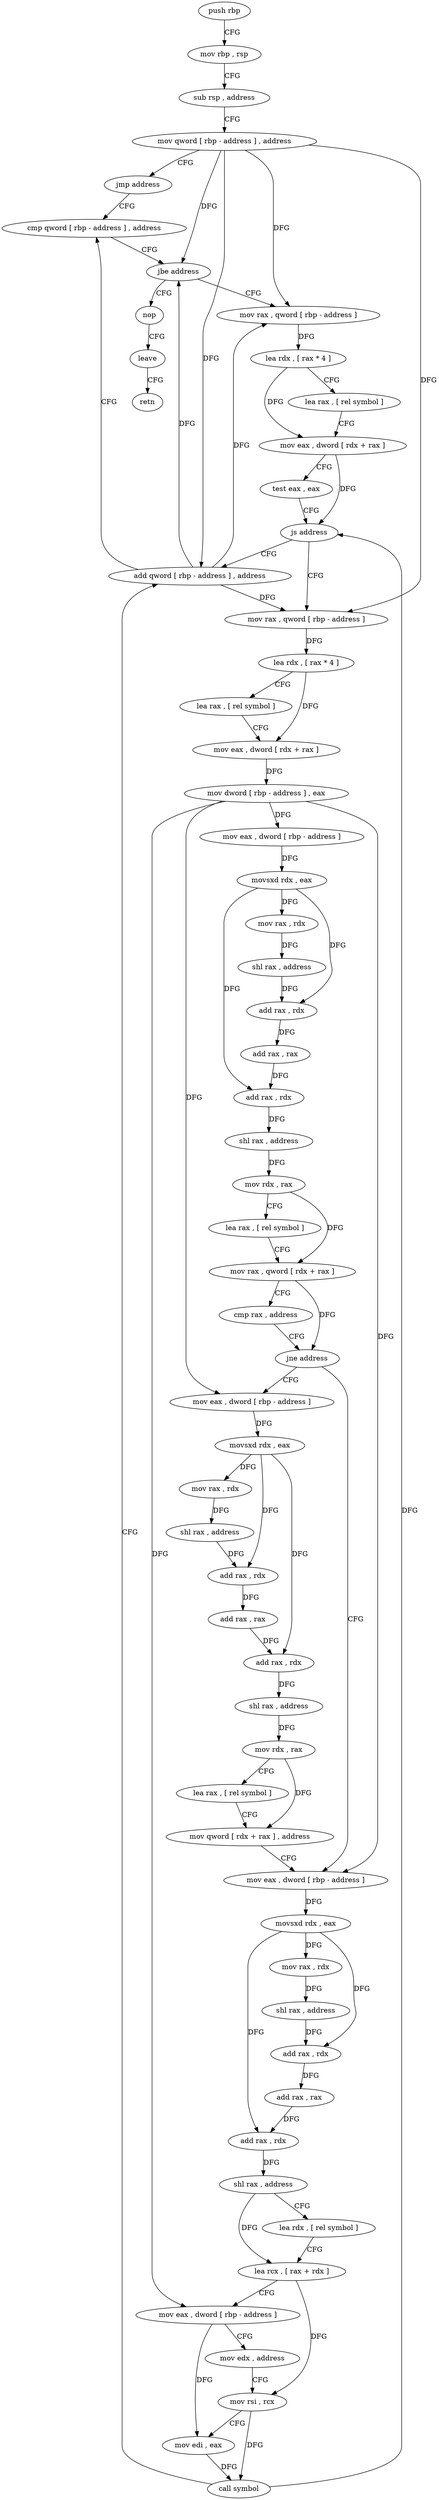 digraph "func" {
"210666" [label = "push rbp" ]
"210667" [label = "mov rbp , rsp" ]
"210670" [label = "sub rsp , address" ]
"210674" [label = "mov qword [ rbp - address ] , address" ]
"210682" [label = "jmp address" ]
"210892" [label = "cmp qword [ rbp - address ] , address" ]
"210897" [label = "jbe address" ]
"210687" [label = "mov rax , qword [ rbp - address ]" ]
"210903" [label = "nop" ]
"210691" [label = "lea rdx , [ rax * 4 ]" ]
"210699" [label = "lea rax , [ rel symbol ]" ]
"210706" [label = "mov eax , dword [ rdx + rax ]" ]
"210709" [label = "test eax , eax" ]
"210711" [label = "js address" ]
"210887" [label = "add qword [ rbp - address ] , address" ]
"210717" [label = "mov rax , qword [ rbp - address ]" ]
"210904" [label = "leave" ]
"210905" [label = "retn" ]
"210721" [label = "lea rdx , [ rax * 4 ]" ]
"210729" [label = "lea rax , [ rel symbol ]" ]
"210736" [label = "mov eax , dword [ rdx + rax ]" ]
"210739" [label = "mov dword [ rbp - address ] , eax" ]
"210742" [label = "mov eax , dword [ rbp - address ]" ]
"210745" [label = "movsxd rdx , eax" ]
"210748" [label = "mov rax , rdx" ]
"210751" [label = "shl rax , address" ]
"210755" [label = "add rax , rdx" ]
"210758" [label = "add rax , rax" ]
"210761" [label = "add rax , rdx" ]
"210764" [label = "shl rax , address" ]
"210768" [label = "mov rdx , rax" ]
"210771" [label = "lea rax , [ rel symbol ]" ]
"210778" [label = "mov rax , qword [ rdx + rax ]" ]
"210782" [label = "cmp rax , address" ]
"210786" [label = "jne address" ]
"210832" [label = "mov eax , dword [ rbp - address ]" ]
"210788" [label = "mov eax , dword [ rbp - address ]" ]
"210835" [label = "movsxd rdx , eax" ]
"210838" [label = "mov rax , rdx" ]
"210841" [label = "shl rax , address" ]
"210845" [label = "add rax , rdx" ]
"210848" [label = "add rax , rax" ]
"210851" [label = "add rax , rdx" ]
"210854" [label = "shl rax , address" ]
"210858" [label = "lea rdx , [ rel symbol ]" ]
"210865" [label = "lea rcx , [ rax + rdx ]" ]
"210869" [label = "mov eax , dword [ rbp - address ]" ]
"210872" [label = "mov edx , address" ]
"210877" [label = "mov rsi , rcx" ]
"210880" [label = "mov edi , eax" ]
"210882" [label = "call symbol" ]
"210791" [label = "movsxd rdx , eax" ]
"210794" [label = "mov rax , rdx" ]
"210797" [label = "shl rax , address" ]
"210801" [label = "add rax , rdx" ]
"210804" [label = "add rax , rax" ]
"210807" [label = "add rax , rdx" ]
"210810" [label = "shl rax , address" ]
"210814" [label = "mov rdx , rax" ]
"210817" [label = "lea rax , [ rel symbol ]" ]
"210824" [label = "mov qword [ rdx + rax ] , address" ]
"210666" -> "210667" [ label = "CFG" ]
"210667" -> "210670" [ label = "CFG" ]
"210670" -> "210674" [ label = "CFG" ]
"210674" -> "210682" [ label = "CFG" ]
"210674" -> "210897" [ label = "DFG" ]
"210674" -> "210687" [ label = "DFG" ]
"210674" -> "210887" [ label = "DFG" ]
"210674" -> "210717" [ label = "DFG" ]
"210682" -> "210892" [ label = "CFG" ]
"210892" -> "210897" [ label = "CFG" ]
"210897" -> "210687" [ label = "CFG" ]
"210897" -> "210903" [ label = "CFG" ]
"210687" -> "210691" [ label = "DFG" ]
"210903" -> "210904" [ label = "CFG" ]
"210691" -> "210699" [ label = "CFG" ]
"210691" -> "210706" [ label = "DFG" ]
"210699" -> "210706" [ label = "CFG" ]
"210706" -> "210709" [ label = "CFG" ]
"210706" -> "210711" [ label = "DFG" ]
"210709" -> "210711" [ label = "CFG" ]
"210711" -> "210887" [ label = "CFG" ]
"210711" -> "210717" [ label = "CFG" ]
"210887" -> "210892" [ label = "CFG" ]
"210887" -> "210897" [ label = "DFG" ]
"210887" -> "210687" [ label = "DFG" ]
"210887" -> "210717" [ label = "DFG" ]
"210717" -> "210721" [ label = "DFG" ]
"210904" -> "210905" [ label = "CFG" ]
"210721" -> "210729" [ label = "CFG" ]
"210721" -> "210736" [ label = "DFG" ]
"210729" -> "210736" [ label = "CFG" ]
"210736" -> "210739" [ label = "DFG" ]
"210739" -> "210742" [ label = "DFG" ]
"210739" -> "210832" [ label = "DFG" ]
"210739" -> "210869" [ label = "DFG" ]
"210739" -> "210788" [ label = "DFG" ]
"210742" -> "210745" [ label = "DFG" ]
"210745" -> "210748" [ label = "DFG" ]
"210745" -> "210755" [ label = "DFG" ]
"210745" -> "210761" [ label = "DFG" ]
"210748" -> "210751" [ label = "DFG" ]
"210751" -> "210755" [ label = "DFG" ]
"210755" -> "210758" [ label = "DFG" ]
"210758" -> "210761" [ label = "DFG" ]
"210761" -> "210764" [ label = "DFG" ]
"210764" -> "210768" [ label = "DFG" ]
"210768" -> "210771" [ label = "CFG" ]
"210768" -> "210778" [ label = "DFG" ]
"210771" -> "210778" [ label = "CFG" ]
"210778" -> "210782" [ label = "CFG" ]
"210778" -> "210786" [ label = "DFG" ]
"210782" -> "210786" [ label = "CFG" ]
"210786" -> "210832" [ label = "CFG" ]
"210786" -> "210788" [ label = "CFG" ]
"210832" -> "210835" [ label = "DFG" ]
"210788" -> "210791" [ label = "DFG" ]
"210835" -> "210838" [ label = "DFG" ]
"210835" -> "210845" [ label = "DFG" ]
"210835" -> "210851" [ label = "DFG" ]
"210838" -> "210841" [ label = "DFG" ]
"210841" -> "210845" [ label = "DFG" ]
"210845" -> "210848" [ label = "DFG" ]
"210848" -> "210851" [ label = "DFG" ]
"210851" -> "210854" [ label = "DFG" ]
"210854" -> "210858" [ label = "CFG" ]
"210854" -> "210865" [ label = "DFG" ]
"210858" -> "210865" [ label = "CFG" ]
"210865" -> "210869" [ label = "CFG" ]
"210865" -> "210877" [ label = "DFG" ]
"210869" -> "210872" [ label = "CFG" ]
"210869" -> "210880" [ label = "DFG" ]
"210872" -> "210877" [ label = "CFG" ]
"210877" -> "210880" [ label = "CFG" ]
"210877" -> "210882" [ label = "DFG" ]
"210880" -> "210882" [ label = "DFG" ]
"210882" -> "210887" [ label = "CFG" ]
"210882" -> "210711" [ label = "DFG" ]
"210791" -> "210794" [ label = "DFG" ]
"210791" -> "210801" [ label = "DFG" ]
"210791" -> "210807" [ label = "DFG" ]
"210794" -> "210797" [ label = "DFG" ]
"210797" -> "210801" [ label = "DFG" ]
"210801" -> "210804" [ label = "DFG" ]
"210804" -> "210807" [ label = "DFG" ]
"210807" -> "210810" [ label = "DFG" ]
"210810" -> "210814" [ label = "DFG" ]
"210814" -> "210817" [ label = "CFG" ]
"210814" -> "210824" [ label = "DFG" ]
"210817" -> "210824" [ label = "CFG" ]
"210824" -> "210832" [ label = "CFG" ]
}
